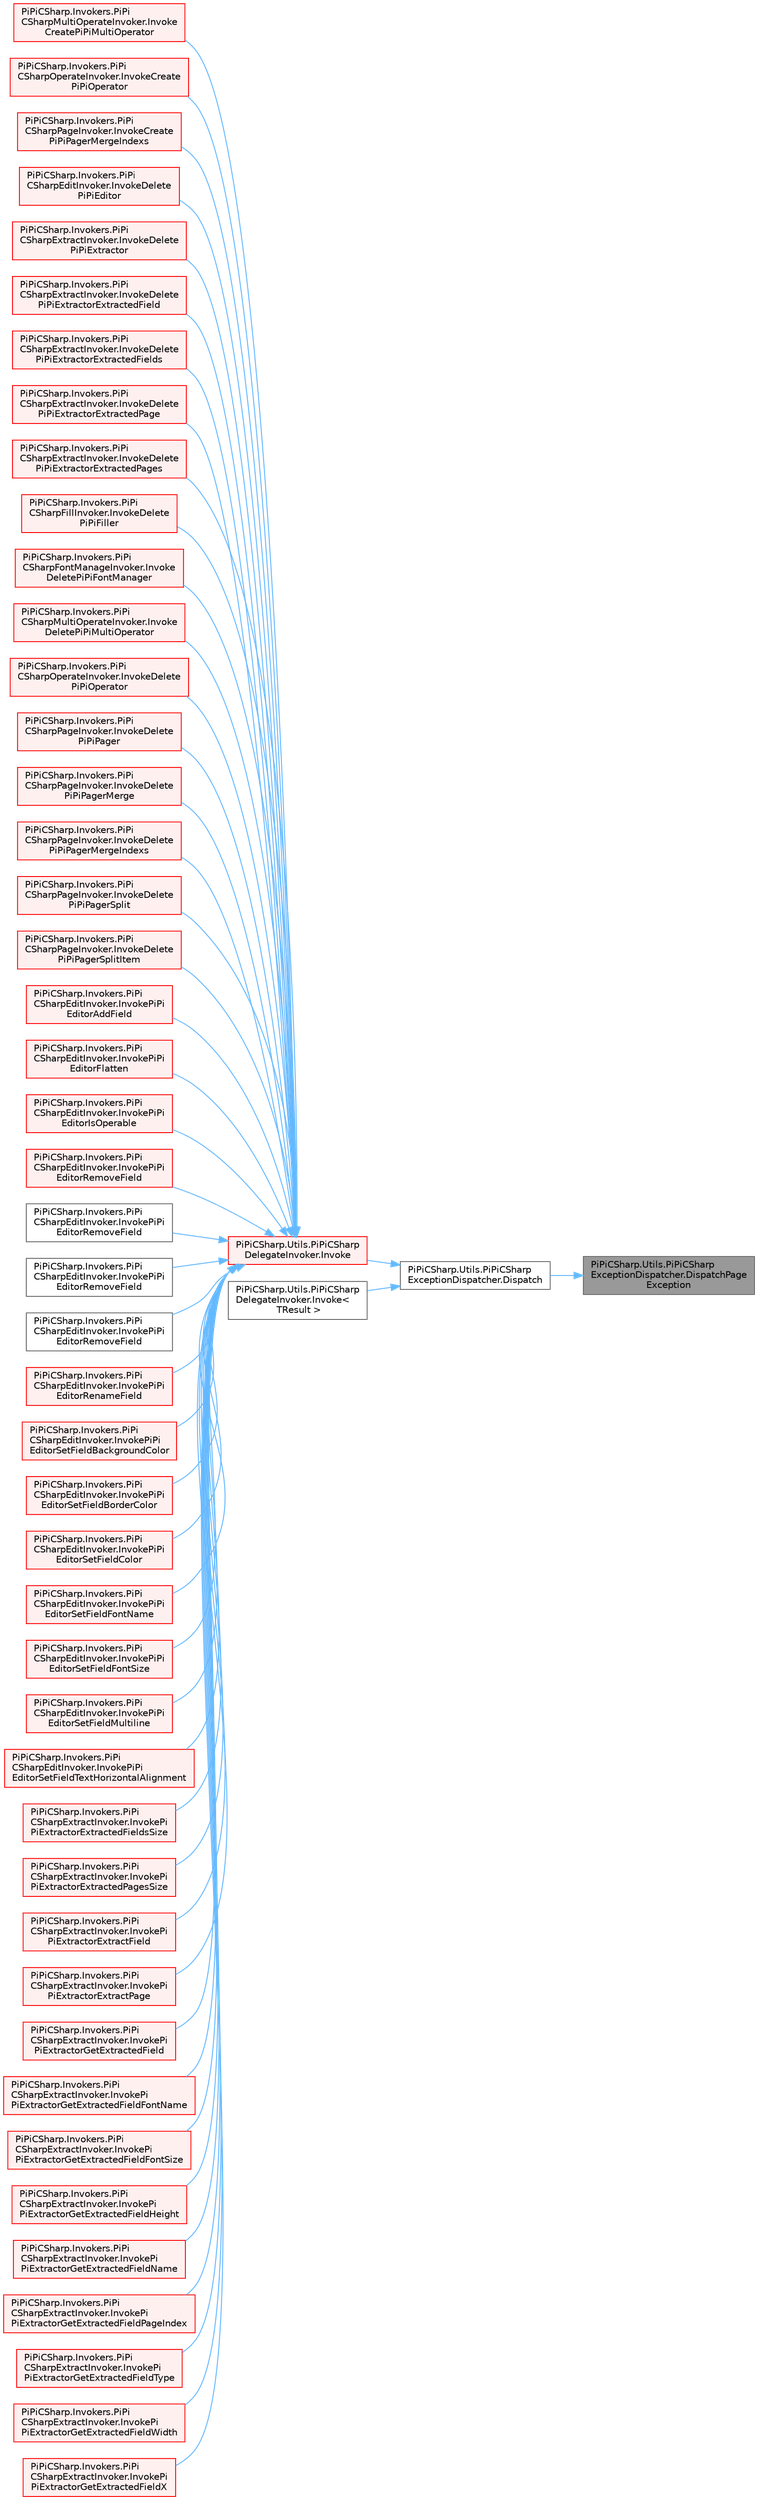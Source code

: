 digraph "PiPiCSharp.Utils.PiPiCSharpExceptionDispatcher.DispatchPageException"
{
 // LATEX_PDF_SIZE
  bgcolor="transparent";
  edge [fontname=Helvetica,fontsize=10,labelfontname=Helvetica,labelfontsize=10];
  node [fontname=Helvetica,fontsize=10,shape=box,height=0.2,width=0.4];
  rankdir="RL";
  Node1 [id="Node000001",label="PiPiCSharp.Utils.PiPiCSharp\lExceptionDispatcher.DispatchPage\lException",height=0.2,width=0.4,color="gray40", fillcolor="grey60", style="filled", fontcolor="black",tooltip=" "];
  Node1 -> Node2 [id="edge1_Node000001_Node000002",dir="back",color="steelblue1",style="solid",tooltip=" "];
  Node2 [id="Node000002",label="PiPiCSharp.Utils.PiPiCSharp\lExceptionDispatcher.Dispatch",height=0.2,width=0.4,color="grey40", fillcolor="white", style="filled",URL="$class_pi_pi_c_sharp_1_1_utils_1_1_pi_pi_c_sharp_exception_dispatcher.html#ad5697422873390eb29f024aecfa4c83b",tooltip="Dispatch error."];
  Node2 -> Node3 [id="edge2_Node000002_Node000003",dir="back",color="steelblue1",style="solid",tooltip=" "];
  Node3 [id="Node000003",label="PiPiCSharp.Utils.PiPiCSharp\lDelegateInvoker.Invoke",height=0.2,width=0.4,color="red", fillcolor="#FFF0F0", style="filled",URL="$class_pi_pi_c_sharp_1_1_utils_1_1_pi_pi_c_sharp_delegate_invoker.html#ad3921b774f5d75070100abbcf4f76a82",tooltip="Invoke void result delegate."];
  Node3 -> Node4 [id="edge3_Node000003_Node000004",dir="back",color="steelblue1",style="solid",tooltip=" "];
  Node4 [id="Node000004",label="PiPiCSharp.Invokers.PiPi\lCSharpMultiOperateInvoker.Invoke\lCreatePiPiMultiOperator",height=0.2,width=0.4,color="red", fillcolor="#FFF0F0", style="filled",URL="$class_pi_pi_c_sharp_1_1_invokers_1_1_pi_pi_c_sharp_multi_operate_invoker.html#a444a6270b79ceb1eaa89cedc967bd25b",tooltip="Invoke PiPiMultiOperateWrapper CreatePiPiMultiOperator."];
  Node3 -> Node6 [id="edge4_Node000003_Node000006",dir="back",color="steelblue1",style="solid",tooltip=" "];
  Node6 [id="Node000006",label="PiPiCSharp.Invokers.PiPi\lCSharpOperateInvoker.InvokeCreate\lPiPiOperator",height=0.2,width=0.4,color="red", fillcolor="#FFF0F0", style="filled",URL="$class_pi_pi_c_sharp_1_1_invokers_1_1_pi_pi_c_sharp_operate_invoker.html#a9ad3be0358ceb0801a37e6e61db5630d",tooltip="Invoke PiPiOperateWrapper CreatePiPiOperator."];
  Node3 -> Node8 [id="edge5_Node000003_Node000008",dir="back",color="steelblue1",style="solid",tooltip=" "];
  Node8 [id="Node000008",label="PiPiCSharp.Invokers.PiPi\lCSharpPageInvoker.InvokeCreate\lPiPiPagerMergeIndexs",height=0.2,width=0.4,color="red", fillcolor="#FFF0F0", style="filled",URL="$class_pi_pi_c_sharp_1_1_invokers_1_1_pi_pi_c_sharp_page_invoker.html#a4329318467d8ca8cc2301d7736a44104",tooltip="Invoke PiPiPageWrapper CreatePiPiPagerMergeIndexs."];
  Node3 -> Node10 [id="edge6_Node000003_Node000010",dir="back",color="steelblue1",style="solid",tooltip=" "];
  Node10 [id="Node000010",label="PiPiCSharp.Invokers.PiPi\lCSharpEditInvoker.InvokeDelete\lPiPiEditor",height=0.2,width=0.4,color="red", fillcolor="#FFF0F0", style="filled",URL="$class_pi_pi_c_sharp_1_1_invokers_1_1_pi_pi_c_sharp_edit_invoker.html#af27b6208ff3325b85c9bf810bfdccea6",tooltip="Invoke PiPiEditWrapper DeletePiPiEditor."];
  Node3 -> Node12 [id="edge7_Node000003_Node000012",dir="back",color="steelblue1",style="solid",tooltip=" "];
  Node12 [id="Node000012",label="PiPiCSharp.Invokers.PiPi\lCSharpExtractInvoker.InvokeDelete\lPiPiExtractor",height=0.2,width=0.4,color="red", fillcolor="#FFF0F0", style="filled",URL="$class_pi_pi_c_sharp_1_1_invokers_1_1_pi_pi_c_sharp_extract_invoker.html#aa5bd631a380714805e3bd50c97588a65",tooltip="Invoke PiPiEditWrapper DeletePiPiExtractor."];
  Node3 -> Node14 [id="edge8_Node000003_Node000014",dir="back",color="steelblue1",style="solid",tooltip=" "];
  Node14 [id="Node000014",label="PiPiCSharp.Invokers.PiPi\lCSharpExtractInvoker.InvokeDelete\lPiPiExtractorExtractedField",height=0.2,width=0.4,color="red", fillcolor="#FFF0F0", style="filled",URL="$class_pi_pi_c_sharp_1_1_invokers_1_1_pi_pi_c_sharp_extract_invoker.html#a6efc39a65182a4c45fc5cd6fbfa64e94",tooltip="Invoke PiPiEditWrapper DeletePiPiExtractorExtractedField."];
  Node3 -> Node16 [id="edge9_Node000003_Node000016",dir="back",color="steelblue1",style="solid",tooltip=" "];
  Node16 [id="Node000016",label="PiPiCSharp.Invokers.PiPi\lCSharpExtractInvoker.InvokeDelete\lPiPiExtractorExtractedFields",height=0.2,width=0.4,color="red", fillcolor="#FFF0F0", style="filled",URL="$class_pi_pi_c_sharp_1_1_invokers_1_1_pi_pi_c_sharp_extract_invoker.html#a26cdbc1d90ebaf92beb90728373c9dc2",tooltip="Invoke PiPiEditWrapper DeletePiPiExtractorExtractedFields."];
  Node3 -> Node17 [id="edge10_Node000003_Node000017",dir="back",color="steelblue1",style="solid",tooltip=" "];
  Node17 [id="Node000017",label="PiPiCSharp.Invokers.PiPi\lCSharpExtractInvoker.InvokeDelete\lPiPiExtractorExtractedPage",height=0.2,width=0.4,color="red", fillcolor="#FFF0F0", style="filled",URL="$class_pi_pi_c_sharp_1_1_invokers_1_1_pi_pi_c_sharp_extract_invoker.html#af75082bde5f97529cb2c30ad7c39788e",tooltip="Invoke PiPiEditWrapper DeletePiPiExtractorExtractedPage."];
  Node3 -> Node19 [id="edge11_Node000003_Node000019",dir="back",color="steelblue1",style="solid",tooltip=" "];
  Node19 [id="Node000019",label="PiPiCSharp.Invokers.PiPi\lCSharpExtractInvoker.InvokeDelete\lPiPiExtractorExtractedPages",height=0.2,width=0.4,color="red", fillcolor="#FFF0F0", style="filled",URL="$class_pi_pi_c_sharp_1_1_invokers_1_1_pi_pi_c_sharp_extract_invoker.html#a16a5b377fa7d772bbd5b31ec063f2e07",tooltip="Invoke PiPiEditWrapper DeletePiPiExtractorExtractedPages."];
  Node3 -> Node20 [id="edge12_Node000003_Node000020",dir="back",color="steelblue1",style="solid",tooltip=" "];
  Node20 [id="Node000020",label="PiPiCSharp.Invokers.PiPi\lCSharpFillInvoker.InvokeDelete\lPiPiFiller",height=0.2,width=0.4,color="red", fillcolor="#FFF0F0", style="filled",URL="$class_pi_pi_c_sharp_1_1_invokers_1_1_pi_pi_c_sharp_fill_invoker.html#a83fbeffc67ab7233252c511509360504",tooltip="Invoke PiPiFillWrapper DeletePiPiFiller."];
  Node3 -> Node22 [id="edge13_Node000003_Node000022",dir="back",color="steelblue1",style="solid",tooltip=" "];
  Node22 [id="Node000022",label="PiPiCSharp.Invokers.PiPi\lCSharpFontManageInvoker.Invoke\lDeletePiPiFontManager",height=0.2,width=0.4,color="red", fillcolor="#FFF0F0", style="filled",URL="$class_pi_pi_c_sharp_1_1_invokers_1_1_pi_pi_c_sharp_font_manage_invoker.html#ad4aa4f9febbbf17d39802b2037aafecd",tooltip="Invoke PiPiFontManageWrapper DeletePiPiFontManager."];
  Node3 -> Node24 [id="edge14_Node000003_Node000024",dir="back",color="steelblue1",style="solid",tooltip=" "];
  Node24 [id="Node000024",label="PiPiCSharp.Invokers.PiPi\lCSharpMultiOperateInvoker.Invoke\lDeletePiPiMultiOperator",height=0.2,width=0.4,color="red", fillcolor="#FFF0F0", style="filled",URL="$class_pi_pi_c_sharp_1_1_invokers_1_1_pi_pi_c_sharp_multi_operate_invoker.html#a8ed97755b1fa89530b8f3148fb3a8343",tooltip="Invoke PiPiMultiOperateWrapper DeletePiPiMultiOperator."];
  Node3 -> Node26 [id="edge15_Node000003_Node000026",dir="back",color="steelblue1",style="solid",tooltip=" "];
  Node26 [id="Node000026",label="PiPiCSharp.Invokers.PiPi\lCSharpOperateInvoker.InvokeDelete\lPiPiOperator",height=0.2,width=0.4,color="red", fillcolor="#FFF0F0", style="filled",URL="$class_pi_pi_c_sharp_1_1_invokers_1_1_pi_pi_c_sharp_operate_invoker.html#a97684bec9a545629f0735573c31fa6a5",tooltip="Invoke PiPiOperateWrapper DeletePiPiOperator."];
  Node3 -> Node28 [id="edge16_Node000003_Node000028",dir="back",color="steelblue1",style="solid",tooltip=" "];
  Node28 [id="Node000028",label="PiPiCSharp.Invokers.PiPi\lCSharpPageInvoker.InvokeDelete\lPiPiPager",height=0.2,width=0.4,color="red", fillcolor="#FFF0F0", style="filled",URL="$class_pi_pi_c_sharp_1_1_invokers_1_1_pi_pi_c_sharp_page_invoker.html#a4232c2f3e71e67ccd79726c972fddf7b",tooltip="Invoke PiPiPageWrapper DeletePiPiPager."];
  Node3 -> Node30 [id="edge17_Node000003_Node000030",dir="back",color="steelblue1",style="solid",tooltip=" "];
  Node30 [id="Node000030",label="PiPiCSharp.Invokers.PiPi\lCSharpPageInvoker.InvokeDelete\lPiPiPagerMerge",height=0.2,width=0.4,color="red", fillcolor="#FFF0F0", style="filled",URL="$class_pi_pi_c_sharp_1_1_invokers_1_1_pi_pi_c_sharp_page_invoker.html#a798a6c4801fbb00363418b96a670c787",tooltip="Invoke PiPiPageWrapper DeletePiPiPagerMerge."];
  Node3 -> Node31 [id="edge18_Node000003_Node000031",dir="back",color="steelblue1",style="solid",tooltip=" "];
  Node31 [id="Node000031",label="PiPiCSharp.Invokers.PiPi\lCSharpPageInvoker.InvokeDelete\lPiPiPagerMergeIndexs",height=0.2,width=0.4,color="red", fillcolor="#FFF0F0", style="filled",URL="$class_pi_pi_c_sharp_1_1_invokers_1_1_pi_pi_c_sharp_page_invoker.html#a03d2421129a9bb466d6d8f4a90f1dbbb",tooltip="Invoke PiPiPageWrapper DeletePiPiPagerMergeIndexs."];
  Node3 -> Node32 [id="edge19_Node000003_Node000032",dir="back",color="steelblue1",style="solid",tooltip=" "];
  Node32 [id="Node000032",label="PiPiCSharp.Invokers.PiPi\lCSharpPageInvoker.InvokeDelete\lPiPiPagerSplit",height=0.2,width=0.4,color="red", fillcolor="#FFF0F0", style="filled",URL="$class_pi_pi_c_sharp_1_1_invokers_1_1_pi_pi_c_sharp_page_invoker.html#a7c4aad317fa997f05a66caeee3f9734d",tooltip="Invoke PiPiPageWrapper DeletePiPiPagerSplit."];
  Node3 -> Node34 [id="edge20_Node000003_Node000034",dir="back",color="steelblue1",style="solid",tooltip=" "];
  Node34 [id="Node000034",label="PiPiCSharp.Invokers.PiPi\lCSharpPageInvoker.InvokeDelete\lPiPiPagerSplitItem",height=0.2,width=0.4,color="red", fillcolor="#FFF0F0", style="filled",URL="$class_pi_pi_c_sharp_1_1_invokers_1_1_pi_pi_c_sharp_page_invoker.html#ae7a92c93a52a30fe99d97cb88acd377a",tooltip="Invoke PiPiPageWrapper DeletePiPiPagerSplitItem."];
  Node3 -> Node35 [id="edge21_Node000003_Node000035",dir="back",color="steelblue1",style="solid",tooltip=" "];
  Node35 [id="Node000035",label="PiPiCSharp.Invokers.PiPi\lCSharpEditInvoker.InvokePiPi\lEditorAddField",height=0.2,width=0.4,color="red", fillcolor="#FFF0F0", style="filled",URL="$class_pi_pi_c_sharp_1_1_invokers_1_1_pi_pi_c_sharp_edit_invoker.html#a4aef793e2cd51aa69b31ebd457e485a1",tooltip="Invoke PiPiEditWrapper PiPiEditorAddField."];
  Node3 -> Node37 [id="edge22_Node000003_Node000037",dir="back",color="steelblue1",style="solid",tooltip=" "];
  Node37 [id="Node000037",label="PiPiCSharp.Invokers.PiPi\lCSharpEditInvoker.InvokePiPi\lEditorFlatten",height=0.2,width=0.4,color="red", fillcolor="#FFF0F0", style="filled",URL="$class_pi_pi_c_sharp_1_1_invokers_1_1_pi_pi_c_sharp_edit_invoker.html#af8e6c620073751b20b7996bfa1dc3fee",tooltip="Invoke PiPiEditWrapper PiPiEditorFlatten."];
  Node3 -> Node39 [id="edge23_Node000003_Node000039",dir="back",color="steelblue1",style="solid",tooltip=" "];
  Node39 [id="Node000039",label="PiPiCSharp.Invokers.PiPi\lCSharpEditInvoker.InvokePiPi\lEditorIsOperable",height=0.2,width=0.4,color="red", fillcolor="#FFF0F0", style="filled",URL="$class_pi_pi_c_sharp_1_1_invokers_1_1_pi_pi_c_sharp_edit_invoker.html#a307dd65ed56eb9d8db4d41a8971ca47f",tooltip="Invoke PiPiEditWrapper PiPiEditorIsOperable."];
  Node3 -> Node41 [id="edge24_Node000003_Node000041",dir="back",color="steelblue1",style="solid",tooltip=" "];
  Node41 [id="Node000041",label="PiPiCSharp.Invokers.PiPi\lCSharpEditInvoker.InvokePiPi\lEditorRemoveField",height=0.2,width=0.4,color="red", fillcolor="#FFF0F0", style="filled",URL="$class_pi_pi_c_sharp_1_1_invokers_1_1_pi_pi_c_sharp_edit_invoker.html#a2a10c98bb88dd247fee5eb32db76b4be",tooltip="Invoke PiPiEditWrapper PiPiEditorRemoveField."];
  Node3 -> Node46 [id="edge25_Node000003_Node000046",dir="back",color="steelblue1",style="solid",tooltip=" "];
  Node46 [id="Node000046",label="PiPiCSharp.Invokers.PiPi\lCSharpEditInvoker.InvokePiPi\lEditorRemoveField",height=0.2,width=0.4,color="grey40", fillcolor="white", style="filled",URL="$class_pi_pi_c_sharp_1_1_invokers_1_1_pi_pi_c_sharp_edit_invoker.html#a6589e3474e0300f58e163d44280c8b7d",tooltip="Invoke PiPiEditWrapper PiPiEditorRemoveField."];
  Node3 -> Node47 [id="edge26_Node000003_Node000047",dir="back",color="steelblue1",style="solid",tooltip=" "];
  Node47 [id="Node000047",label="PiPiCSharp.Invokers.PiPi\lCSharpEditInvoker.InvokePiPi\lEditorRemoveField",height=0.2,width=0.4,color="grey40", fillcolor="white", style="filled",URL="$class_pi_pi_c_sharp_1_1_invokers_1_1_pi_pi_c_sharp_edit_invoker.html#a166cc262606d18833fb702d7d1826ada",tooltip="Invoke PiPiEditWrapper PiPiEditorRemoveField."];
  Node3 -> Node48 [id="edge27_Node000003_Node000048",dir="back",color="steelblue1",style="solid",tooltip=" "];
  Node48 [id="Node000048",label="PiPiCSharp.Invokers.PiPi\lCSharpEditInvoker.InvokePiPi\lEditorRemoveField",height=0.2,width=0.4,color="grey40", fillcolor="white", style="filled",URL="$class_pi_pi_c_sharp_1_1_invokers_1_1_pi_pi_c_sharp_edit_invoker.html#a6a1a696e21a43abaedcecca9af0fa625",tooltip="Invoke PiPiEditWrapper PiPiEditorRemoveField."];
  Node3 -> Node49 [id="edge28_Node000003_Node000049",dir="back",color="steelblue1",style="solid",tooltip=" "];
  Node49 [id="Node000049",label="PiPiCSharp.Invokers.PiPi\lCSharpEditInvoker.InvokePiPi\lEditorRenameField",height=0.2,width=0.4,color="red", fillcolor="#FFF0F0", style="filled",URL="$class_pi_pi_c_sharp_1_1_invokers_1_1_pi_pi_c_sharp_edit_invoker.html#ada04dc1a3929e792915531af6913aa97",tooltip="Invoke PiPiEditWrapper PiPiEditorRenameField."];
  Node3 -> Node51 [id="edge29_Node000003_Node000051",dir="back",color="steelblue1",style="solid",tooltip=" "];
  Node51 [id="Node000051",label="PiPiCSharp.Invokers.PiPi\lCSharpEditInvoker.InvokePiPi\lEditorSetFieldBackgroundColor",height=0.2,width=0.4,color="red", fillcolor="#FFF0F0", style="filled",URL="$class_pi_pi_c_sharp_1_1_invokers_1_1_pi_pi_c_sharp_edit_invoker.html#aa6f19d44ac5becae621715a5f91dd946",tooltip="Invoke PiPiEditWrapper PiPiEditorSetFieldBackgroundColor."];
  Node3 -> Node53 [id="edge30_Node000003_Node000053",dir="back",color="steelblue1",style="solid",tooltip=" "];
  Node53 [id="Node000053",label="PiPiCSharp.Invokers.PiPi\lCSharpEditInvoker.InvokePiPi\lEditorSetFieldBorderColor",height=0.2,width=0.4,color="red", fillcolor="#FFF0F0", style="filled",URL="$class_pi_pi_c_sharp_1_1_invokers_1_1_pi_pi_c_sharp_edit_invoker.html#a83bda2bd094a55a028688f9fd981118b",tooltip="Invoke PiPiEditWrapper PiPiEditorSetFieldBorderColor."];
  Node3 -> Node55 [id="edge31_Node000003_Node000055",dir="back",color="steelblue1",style="solid",tooltip=" "];
  Node55 [id="Node000055",label="PiPiCSharp.Invokers.PiPi\lCSharpEditInvoker.InvokePiPi\lEditorSetFieldColor",height=0.2,width=0.4,color="red", fillcolor="#FFF0F0", style="filled",URL="$class_pi_pi_c_sharp_1_1_invokers_1_1_pi_pi_c_sharp_edit_invoker.html#af0498f1642c1c226d25e4c42e8161ce9",tooltip="Invoke PiPiEditWrapper PiPiEditorSetFieldColor."];
  Node3 -> Node57 [id="edge32_Node000003_Node000057",dir="back",color="steelblue1",style="solid",tooltip=" "];
  Node57 [id="Node000057",label="PiPiCSharp.Invokers.PiPi\lCSharpEditInvoker.InvokePiPi\lEditorSetFieldFontName",height=0.2,width=0.4,color="red", fillcolor="#FFF0F0", style="filled",URL="$class_pi_pi_c_sharp_1_1_invokers_1_1_pi_pi_c_sharp_edit_invoker.html#aa49903ffa5af715b81e86d4b7c05a12f",tooltip="Invoke PiPiEditWrapper PiPiEditorSetFieldFontName."];
  Node3 -> Node59 [id="edge33_Node000003_Node000059",dir="back",color="steelblue1",style="solid",tooltip=" "];
  Node59 [id="Node000059",label="PiPiCSharp.Invokers.PiPi\lCSharpEditInvoker.InvokePiPi\lEditorSetFieldFontSize",height=0.2,width=0.4,color="red", fillcolor="#FFF0F0", style="filled",URL="$class_pi_pi_c_sharp_1_1_invokers_1_1_pi_pi_c_sharp_edit_invoker.html#af41eb1db28eba825f024da9ae6fdd0e9",tooltip="Invoke PiPiEditWrapper PiPiEditorSetFieldFontSize."];
  Node3 -> Node61 [id="edge34_Node000003_Node000061",dir="back",color="steelblue1",style="solid",tooltip=" "];
  Node61 [id="Node000061",label="PiPiCSharp.Invokers.PiPi\lCSharpEditInvoker.InvokePiPi\lEditorSetFieldMultiline",height=0.2,width=0.4,color="red", fillcolor="#FFF0F0", style="filled",URL="$class_pi_pi_c_sharp_1_1_invokers_1_1_pi_pi_c_sharp_edit_invoker.html#acb39840c9d35f2cf28bc7d56d479d182",tooltip="Invoke PiPiEditWrapper PiPiEditorSetFieldMultiline."];
  Node3 -> Node63 [id="edge35_Node000003_Node000063",dir="back",color="steelblue1",style="solid",tooltip=" "];
  Node63 [id="Node000063",label="PiPiCSharp.Invokers.PiPi\lCSharpEditInvoker.InvokePiPi\lEditorSetFieldTextHorizontalAlignment",height=0.2,width=0.4,color="red", fillcolor="#FFF0F0", style="filled",URL="$class_pi_pi_c_sharp_1_1_invokers_1_1_pi_pi_c_sharp_edit_invoker.html#ae16ade9aecc98da9a3ecf1d229906641",tooltip="Invoke PiPiEditWrapper PiPiEditorSetFieldTextHorizontalAlignment."];
  Node3 -> Node65 [id="edge36_Node000003_Node000065",dir="back",color="steelblue1",style="solid",tooltip=" "];
  Node65 [id="Node000065",label="PiPiCSharp.Invokers.PiPi\lCSharpExtractInvoker.InvokePi\lPiExtractorExtractedFieldsSize",height=0.2,width=0.4,color="red", fillcolor="#FFF0F0", style="filled",URL="$class_pi_pi_c_sharp_1_1_invokers_1_1_pi_pi_c_sharp_extract_invoker.html#a667d56ba62a10e0105bab9eb3b98722d",tooltip="Invoke PiPiEditWrapper PiPiExtractorExtractedFieldsSize."];
  Node3 -> Node66 [id="edge37_Node000003_Node000066",dir="back",color="steelblue1",style="solid",tooltip=" "];
  Node66 [id="Node000066",label="PiPiCSharp.Invokers.PiPi\lCSharpExtractInvoker.InvokePi\lPiExtractorExtractedPagesSize",height=0.2,width=0.4,color="red", fillcolor="#FFF0F0", style="filled",URL="$class_pi_pi_c_sharp_1_1_invokers_1_1_pi_pi_c_sharp_extract_invoker.html#aca3b121eebd8c44263d6d77ca2b70f5e",tooltip="Invoke PiPiEditWrapper PiPiExtractorExtractedPagesSize."];
  Node3 -> Node67 [id="edge38_Node000003_Node000067",dir="back",color="steelblue1",style="solid",tooltip=" "];
  Node67 [id="Node000067",label="PiPiCSharp.Invokers.PiPi\lCSharpExtractInvoker.InvokePi\lPiExtractorExtractField",height=0.2,width=0.4,color="red", fillcolor="#FFF0F0", style="filled",URL="$class_pi_pi_c_sharp_1_1_invokers_1_1_pi_pi_c_sharp_extract_invoker.html#a3530853725aeb8eb666dc3f213020761",tooltip="Invoke PiPiEditWrapper PiPiExtractorExtractField."];
  Node3 -> Node68 [id="edge39_Node000003_Node000068",dir="back",color="steelblue1",style="solid",tooltip=" "];
  Node68 [id="Node000068",label="PiPiCSharp.Invokers.PiPi\lCSharpExtractInvoker.InvokePi\lPiExtractorExtractPage",height=0.2,width=0.4,color="red", fillcolor="#FFF0F0", style="filled",URL="$class_pi_pi_c_sharp_1_1_invokers_1_1_pi_pi_c_sharp_extract_invoker.html#a2176d251dd0cd885e8d95329b3df728b",tooltip="Invoke PiPiEditWrapper PiPiExtractorExtractPage."];
  Node3 -> Node69 [id="edge40_Node000003_Node000069",dir="back",color="steelblue1",style="solid",tooltip=" "];
  Node69 [id="Node000069",label="PiPiCSharp.Invokers.PiPi\lCSharpExtractInvoker.InvokePi\lPiExtractorGetExtractedField",height=0.2,width=0.4,color="red", fillcolor="#FFF0F0", style="filled",URL="$class_pi_pi_c_sharp_1_1_invokers_1_1_pi_pi_c_sharp_extract_invoker.html#ab481dc9a7a847a233300003ad4b985b4",tooltip="Invoke PiPiEditWrapper PiPiExtractorGetExtractedField."];
  Node3 -> Node70 [id="edge41_Node000003_Node000070",dir="back",color="steelblue1",style="solid",tooltip=" "];
  Node70 [id="Node000070",label="PiPiCSharp.Invokers.PiPi\lCSharpExtractInvoker.InvokePi\lPiExtractorGetExtractedFieldFontName",height=0.2,width=0.4,color="red", fillcolor="#FFF0F0", style="filled",URL="$class_pi_pi_c_sharp_1_1_invokers_1_1_pi_pi_c_sharp_extract_invoker.html#ab59ab056f34ee7ad494239e8e30e8c82",tooltip="Invoke PiPiEditWrapper PiPiExtractorGetExtractedFieldFontName."];
  Node3 -> Node71 [id="edge42_Node000003_Node000071",dir="back",color="steelblue1",style="solid",tooltip=" "];
  Node71 [id="Node000071",label="PiPiCSharp.Invokers.PiPi\lCSharpExtractInvoker.InvokePi\lPiExtractorGetExtractedFieldFontSize",height=0.2,width=0.4,color="red", fillcolor="#FFF0F0", style="filled",URL="$class_pi_pi_c_sharp_1_1_invokers_1_1_pi_pi_c_sharp_extract_invoker.html#adc625b937bf50952ce89973f476470ad",tooltip="Invoke PiPiEditWrapper PiPiExtractorGetExtractedFieldFontSize."];
  Node3 -> Node72 [id="edge43_Node000003_Node000072",dir="back",color="steelblue1",style="solid",tooltip=" "];
  Node72 [id="Node000072",label="PiPiCSharp.Invokers.PiPi\lCSharpExtractInvoker.InvokePi\lPiExtractorGetExtractedFieldHeight",height=0.2,width=0.4,color="red", fillcolor="#FFF0F0", style="filled",URL="$class_pi_pi_c_sharp_1_1_invokers_1_1_pi_pi_c_sharp_extract_invoker.html#a83eba66ea5333eca737ce3116a4627b5",tooltip="Invoke PiPiEditWrapper PiPiExtractorGetExtractedFieldHeight."];
  Node3 -> Node73 [id="edge44_Node000003_Node000073",dir="back",color="steelblue1",style="solid",tooltip=" "];
  Node73 [id="Node000073",label="PiPiCSharp.Invokers.PiPi\lCSharpExtractInvoker.InvokePi\lPiExtractorGetExtractedFieldName",height=0.2,width=0.4,color="red", fillcolor="#FFF0F0", style="filled",URL="$class_pi_pi_c_sharp_1_1_invokers_1_1_pi_pi_c_sharp_extract_invoker.html#a583f5df1ae3660aceac9732c51495024",tooltip="Invoke PiPiEditWrapper PiPiExtractorGetExtractedFieldName."];
  Node3 -> Node74 [id="edge45_Node000003_Node000074",dir="back",color="steelblue1",style="solid",tooltip=" "];
  Node74 [id="Node000074",label="PiPiCSharp.Invokers.PiPi\lCSharpExtractInvoker.InvokePi\lPiExtractorGetExtractedFieldPageIndex",height=0.2,width=0.4,color="red", fillcolor="#FFF0F0", style="filled",URL="$class_pi_pi_c_sharp_1_1_invokers_1_1_pi_pi_c_sharp_extract_invoker.html#a403cf083d7cccf8ea76eeda28e0c8ef0",tooltip="Invoke PiPiEditWrapper PiPiExtractorGetExtractedFieldPageIndex."];
  Node3 -> Node75 [id="edge46_Node000003_Node000075",dir="back",color="steelblue1",style="solid",tooltip=" "];
  Node75 [id="Node000075",label="PiPiCSharp.Invokers.PiPi\lCSharpExtractInvoker.InvokePi\lPiExtractorGetExtractedFieldType",height=0.2,width=0.4,color="red", fillcolor="#FFF0F0", style="filled",URL="$class_pi_pi_c_sharp_1_1_invokers_1_1_pi_pi_c_sharp_extract_invoker.html#a443eddca57bb16ca3774f33ddd89d2f6",tooltip="Invoke PiPiEditWrapper PiPiExtractorGetExtractedFieldType."];
  Node3 -> Node76 [id="edge47_Node000003_Node000076",dir="back",color="steelblue1",style="solid",tooltip=" "];
  Node76 [id="Node000076",label="PiPiCSharp.Invokers.PiPi\lCSharpExtractInvoker.InvokePi\lPiExtractorGetExtractedFieldWidth",height=0.2,width=0.4,color="red", fillcolor="#FFF0F0", style="filled",URL="$class_pi_pi_c_sharp_1_1_invokers_1_1_pi_pi_c_sharp_extract_invoker.html#a9ca6d2b5a65ca4e154b056b84ee59748",tooltip="Invoke PiPiEditWrapper PiPiExtractorGetExtractedFieldWidth."];
  Node3 -> Node77 [id="edge48_Node000003_Node000077",dir="back",color="steelblue1",style="solid",tooltip=" "];
  Node77 [id="Node000077",label="PiPiCSharp.Invokers.PiPi\lCSharpExtractInvoker.InvokePi\lPiExtractorGetExtractedFieldX",height=0.2,width=0.4,color="red", fillcolor="#FFF0F0", style="filled",URL="$class_pi_pi_c_sharp_1_1_invokers_1_1_pi_pi_c_sharp_extract_invoker.html#a45259f98430af8c862a8ddd40c834e3d",tooltip="Invoke PiPiEditWrapper PiPiExtractorGetExtractedFieldX."];
  Node2 -> Node119 [id="edge49_Node000002_Node000119",dir="back",color="steelblue1",style="solid",tooltip=" "];
  Node119 [id="Node000119",label="PiPiCSharp.Utils.PiPiCSharp\lDelegateInvoker.Invoke\<\l TResult \>",height=0.2,width=0.4,color="grey40", fillcolor="white", style="filled",URL="$class_pi_pi_c_sharp_1_1_utils_1_1_pi_pi_c_sharp_delegate_invoker.html#a3b3fe889d3b39a3323fb624be14c3f4d",tooltip="Invoke result delegate."];
}
